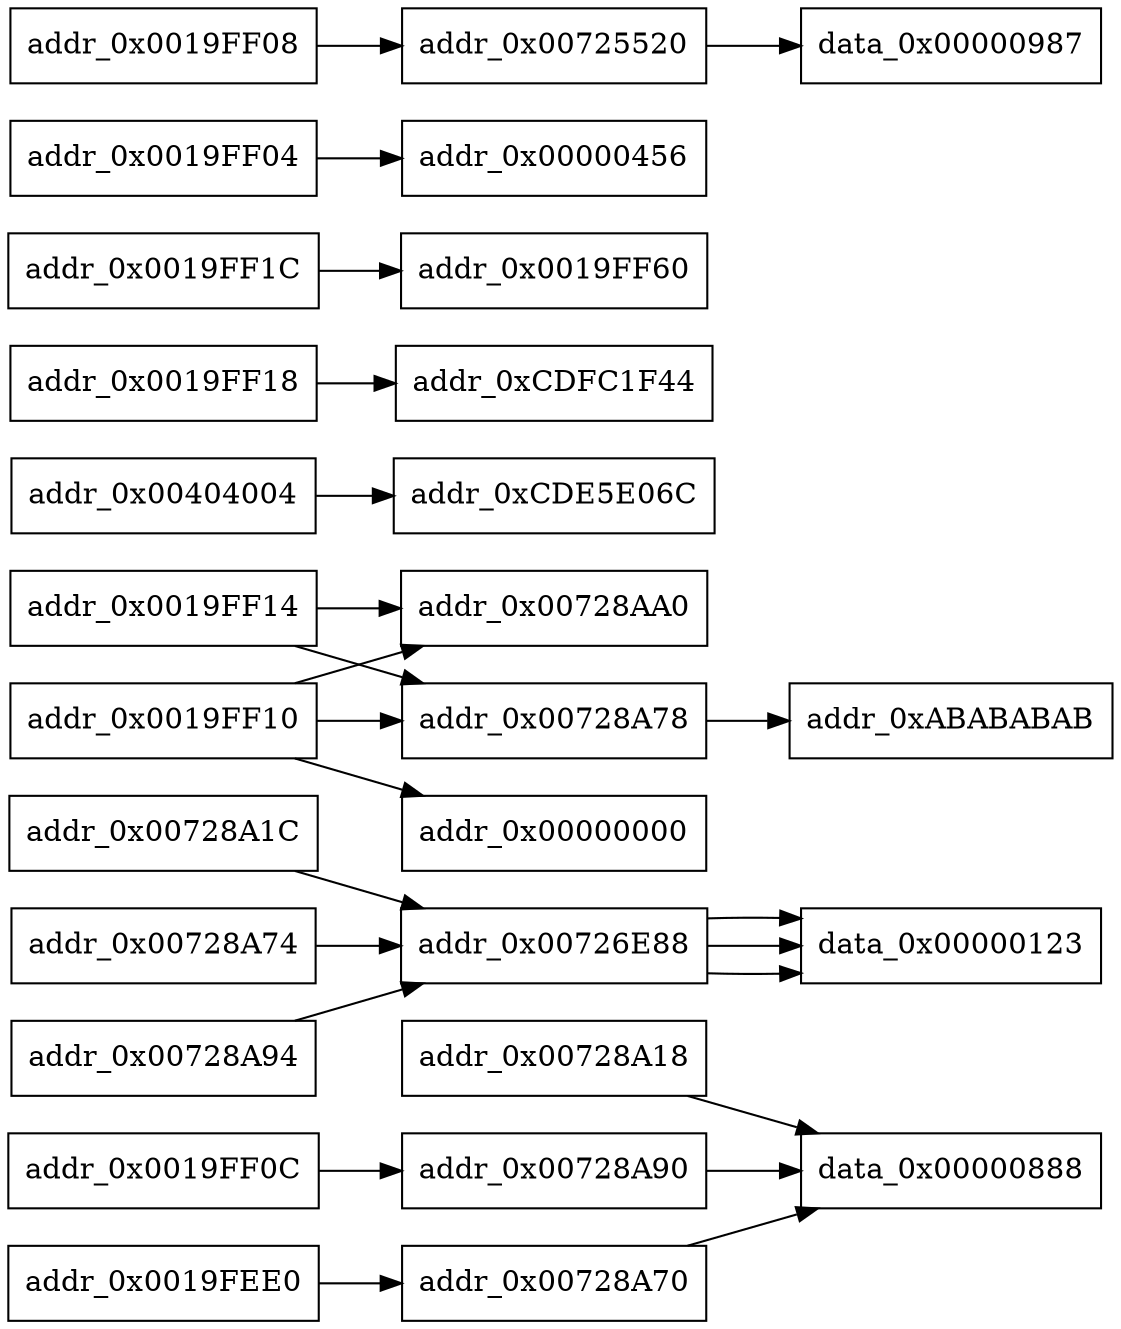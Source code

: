 digraph Memory {
    node [shape=box];
    rankdir = LR;

    addr_0x00728A18 -> data_0x00000888
    addr_0x0019FF0C -> addr_0x00728A90 -> data_0x00000888
    addr_0x0019FEE0 -> addr_0x00728A70 -> data_0x00000888

    addr_0x00728A1C -> addr_0x00726E88 -> data_0x00000123
    addr_0x00728A74 -> addr_0x00726E88 -> data_0x00000123
    addr_0x00728A94 -> addr_0x00726E88 -> data_0x00000123

    addr_0x0019FF14 -> addr_0x00728A78 -> addr_0xABABABAB
    addr_0x0019FF14 -> addr_0x00728AA0

    addr_0x0019FF10 -> addr_0x00728A78
    addr_0x0019FF10 -> addr_0x00728AA0
    addr_0x0019FF10 -> addr_0x00000000

    
    addr_0x00404004 -> addr_0xCDE5E06C
    addr_0x0019FF18 -> addr_0xCDFC1F44
    addr_0x0019FF1C -> addr_0x0019FF60
    addr_0x0019FF04 -> addr_0x00000456
    addr_0x0019FF08 -> addr_0x00725520 -> data_0x00000987
}
